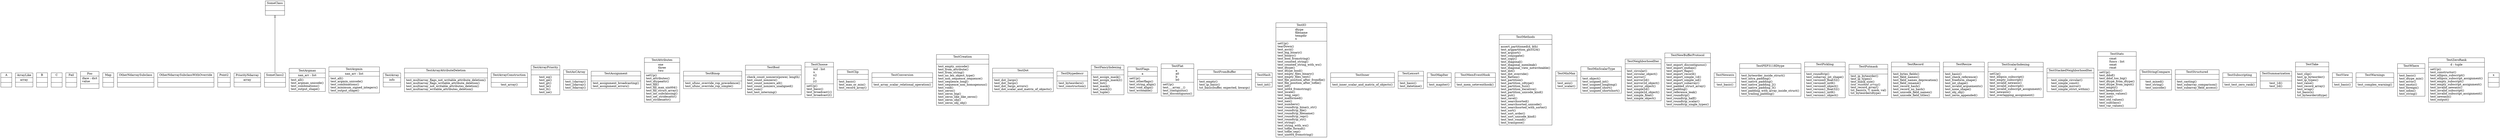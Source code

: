 digraph "classes_2" {
rankdir=BT
charset="utf-8"
"test_multiarray.TestMethods.test_dot_override.A" [color="black", fontcolor="black", label=<{A|<br ALIGN="LEFT"/>|}>, shape="record", style="solid"];
"test_multiarray.test_array_interface.ArrayLike" [color="black", fontcolor="black", label=<{ArrayLike|array<br ALIGN="LEFT"/>|}>, shape="record", style="solid"];
"test_multiarray.TestMethods.test_dot_override.B" [color="black", fontcolor="black", label=<{B|<br ALIGN="LEFT"/>|}>, shape="record", style="solid"];
"test_multiarray.TestAssignment.test_assignment_errors.C" [color="black", fontcolor="black", label=<{C|<br ALIGN="LEFT"/>|}>, shape="record", style="solid"];
"test_multiarray.TestCreation.test_non_sequence_sequence.Fail" [color="black", fontcolor="black", label=<{Fail|<br ALIGN="LEFT"/>|}>, shape="record", style="solid"];
"test_multiarray.test_array_interface.Foo" [color="black", fontcolor="black", label=<{Foo|iface : dict<br ALIGN="LEFT"/>value<br ALIGN="LEFT"/>|}>, shape="record", style="solid"];
"test_multiarray.TestCreation.test_non_sequence_sequence.Map" [color="black", fontcolor="black", label=<{Map|<br ALIGN="LEFT"/>|}>, shape="record", style="solid"];
"test_multiarray.TestBinop.test_ufunc_override_rop_precedence.OtherNdarraySubclass" [color="black", fontcolor="black", label=<{OtherNdarraySubclass|<br ALIGN="LEFT"/>|}>, shape="record", style="solid"];
"test_multiarray.TestBinop.test_ufunc_override_rop_precedence.OtherNdarraySubclassWithOverride" [color="black", fontcolor="black", label=<{OtherNdarraySubclassWithOverride|<br ALIGN="LEFT"/>|}>, shape="record", style="solid"];
"test_multiarray.TestCreation.test_no_len_object_type.Point2" [color="black", fontcolor="black", label=<{Point2|<br ALIGN="LEFT"/>|}>, shape="record", style="solid"];
"test_multiarray.PriorityNdarray" [color="black", fontcolor="black", label=<{PriorityNdarray|array<br ALIGN="LEFT"/>|}>, shape="record", style="solid"];
"test_multiarray.TestBinop.test_ufunc_override_rop_simple.SomeClass" [color="black", fontcolor="black", label=<{SomeClass|<br ALIGN="LEFT"/>|}>, shape="record", style="solid"];
"test_multiarray.TestBinop.test_ufunc_override_rop_simple.SomeClass2" [color="black", fontcolor="black", label=<{SomeClass2|<br ALIGN="LEFT"/>|}>, shape="record", style="solid"];
"test_multiarray.TestArgmax" [color="black", fontcolor="black", label=<{TestArgmax|nan_arr : list<br ALIGN="LEFT"/>|test_all()<br ALIGN="LEFT"/>test_argmax_unicode()<br ALIGN="LEFT"/>test_combinations()<br ALIGN="LEFT"/>test_output_shape()<br ALIGN="LEFT"/>}>, shape="record", style="solid"];
"test_multiarray.TestArgmin" [color="black", fontcolor="black", label=<{TestArgmin|nan_arr : list<br ALIGN="LEFT"/>|test_all()<br ALIGN="LEFT"/>test_argmin_unicode()<br ALIGN="LEFT"/>test_combinations()<br ALIGN="LEFT"/>test_minimum_signed_integers()<br ALIGN="LEFT"/>test_output_shape()<br ALIGN="LEFT"/>}>, shape="record", style="solid"];
"test_multiarray.TestStats.test_subclass.TestArray" [color="black", fontcolor="black", label=<{TestArray|info<br ALIGN="LEFT"/>|}>, shape="record", style="solid"];
"test_multiarray.TestArrayAttributeDeletion" [color="black", fontcolor="black", label=<{TestArrayAttributeDeletion|<br ALIGN="LEFT"/>|test_multiarray_flags_not_writable_attribute_deletion()<br ALIGN="LEFT"/>test_multiarray_flags_writable_attribute_deletion()<br ALIGN="LEFT"/>test_multiarray_not_writable_attributes_deletion()<br ALIGN="LEFT"/>test_multiarray_writable_attributes_deletion()<br ALIGN="LEFT"/>}>, shape="record", style="solid"];
"test_multiarray.TestArrayConstruction" [color="black", fontcolor="black", label=<{TestArrayConstruction|<br ALIGN="LEFT"/>|test_array()<br ALIGN="LEFT"/>}>, shape="record", style="solid"];
"test_multiarray.TestArrayPriority" [color="black", fontcolor="black", label=<{TestArrayPriority|<br ALIGN="LEFT"/>|test_eq()<br ALIGN="LEFT"/>test_ge()<br ALIGN="LEFT"/>test_gt()<br ALIGN="LEFT"/>test_le()<br ALIGN="LEFT"/>test_lt()<br ALIGN="LEFT"/>test_ne()<br ALIGN="LEFT"/>}>, shape="record", style="solid"];
"test_multiarray.TestAsCArray" [color="black", fontcolor="black", label=<{TestAsCArray|<br ALIGN="LEFT"/>|test_1darray()<br ALIGN="LEFT"/>test_2darray()<br ALIGN="LEFT"/>test_3darray()<br ALIGN="LEFT"/>}>, shape="record", style="solid"];
"test_multiarray.TestAssignment" [color="black", fontcolor="black", label=<{TestAssignment|<br ALIGN="LEFT"/>|test_assignment_broadcasting()<br ALIGN="LEFT"/>test_assignment_errors()<br ALIGN="LEFT"/>}>, shape="record", style="solid"];
"test_multiarray.TestAttributes" [color="black", fontcolor="black", label=<{TestAttributes|one<br ALIGN="LEFT"/>three<br ALIGN="LEFT"/>two<br ALIGN="LEFT"/>|setUp()<br ALIGN="LEFT"/>test_attributes()<br ALIGN="LEFT"/>test_dtypeattr()<br ALIGN="LEFT"/>test_fill()<br ALIGN="LEFT"/>test_fill_max_uint64()<br ALIGN="LEFT"/>test_fill_struct_array()<br ALIGN="LEFT"/>test_int_subclassing()<br ALIGN="LEFT"/>test_set_stridesattr()<br ALIGN="LEFT"/>test_stridesattr()<br ALIGN="LEFT"/>}>, shape="record", style="solid"];
"test_multiarray.TestBinop" [color="black", fontcolor="black", label=<{TestBinop|<br ALIGN="LEFT"/>|test_ufunc_override_rop_precedence()<br ALIGN="LEFT"/>test_ufunc_override_rop_simple()<br ALIGN="LEFT"/>}>, shape="record", style="solid"];
"test_multiarray.TestBool" [color="black", fontcolor="black", label=<{TestBool|<br ALIGN="LEFT"/>|check_count_nonzero(power, length)<br ALIGN="LEFT"/>test_count_nonzero()<br ALIGN="LEFT"/>test_count_nonzero_all()<br ALIGN="LEFT"/>test_count_nonzero_unaligned()<br ALIGN="LEFT"/>test_sum()<br ALIGN="LEFT"/>test_test_interning()<br ALIGN="LEFT"/>}>, shape="record", style="solid"];
"test_multiarray.TestChoose" [color="black", fontcolor="black", label=<{TestChoose|ind : list<br ALIGN="LEFT"/>x<br ALIGN="LEFT"/>x2<br ALIGN="LEFT"/>y<br ALIGN="LEFT"/>y2<br ALIGN="LEFT"/>|setUp()<br ALIGN="LEFT"/>test_basic()<br ALIGN="LEFT"/>test_broadcast1()<br ALIGN="LEFT"/>test_broadcast2()<br ALIGN="LEFT"/>}>, shape="record", style="solid"];
"test_multiarray.TestClip" [color="black", fontcolor="black", label=<{TestClip|<br ALIGN="LEFT"/>|test_basic()<br ALIGN="LEFT"/>test_max_or_min()<br ALIGN="LEFT"/>test_record_array()<br ALIGN="LEFT"/>}>, shape="record", style="solid"];
"test_multiarray.TestConversion" [color="black", fontcolor="black", label=<{TestConversion|<br ALIGN="LEFT"/>|test_array_scalar_relational_operation()<br ALIGN="LEFT"/>}>, shape="record", style="solid"];
"test_multiarray.TestCreation" [color="black", fontcolor="black", label=<{TestCreation|<br ALIGN="LEFT"/>|test_empty_unicode()<br ALIGN="LEFT"/>test_from_attribute()<br ALIGN="LEFT"/>test_from_string()<br ALIGN="LEFT"/>test_no_len_object_type()<br ALIGN="LEFT"/>test_non_sequence_sequence()<br ALIGN="LEFT"/>test_sequence_long()<br ALIGN="LEFT"/>test_sequence_non_homogenous()<br ALIGN="LEFT"/>test_void()<br ALIGN="LEFT"/>test_zeros()<br ALIGN="LEFT"/>test_zeros_big()<br ALIGN="LEFT"/>test_zeros_like_like_zeros()<br ALIGN="LEFT"/>test_zeros_obj()<br ALIGN="LEFT"/>test_zeros_obj_obj()<br ALIGN="LEFT"/>}>, shape="record", style="solid"];
"test_multiarray.TestDot" [color="black", fontcolor="black", label=<{TestDot|<br ALIGN="LEFT"/>|test_dot_2args()<br ALIGN="LEFT"/>test_dot_3args()<br ALIGN="LEFT"/>test_dot_3args_errors()<br ALIGN="LEFT"/>test_dot_scalar_and_matrix_of_objects()<br ALIGN="LEFT"/>}>, shape="record", style="solid"];
"test_multiarray.TestDtypedescr" [color="black", fontcolor="black", label=<{TestDtypedescr|<br ALIGN="LEFT"/>|test_byteorders()<br ALIGN="LEFT"/>test_construction()<br ALIGN="LEFT"/>}>, shape="record", style="solid"];
"test_multiarray.TestFancyIndexing" [color="black", fontcolor="black", label=<{TestFancyIndexing|<br ALIGN="LEFT"/>|test_assign_mask()<br ALIGN="LEFT"/>test_assign_mask2()<br ALIGN="LEFT"/>test_list()<br ALIGN="LEFT"/>test_mask()<br ALIGN="LEFT"/>test_mask2()<br ALIGN="LEFT"/>test_tuple()<br ALIGN="LEFT"/>}>, shape="record", style="solid"];
"test_multiarray.TestFlags" [color="black", fontcolor="black", label=<{TestFlags|a<br ALIGN="LEFT"/>|setUp()<br ALIGN="LEFT"/>test_otherflags()<br ALIGN="LEFT"/>test_string_align()<br ALIGN="LEFT"/>test_void_align()<br ALIGN="LEFT"/>test_writeable()<br ALIGN="LEFT"/>}>, shape="record", style="solid"];
"test_multiarray.TestFlat" [color="black", fontcolor="black", label=<{TestFlat|a<br ALIGN="LEFT"/>a0<br ALIGN="LEFT"/>b<br ALIGN="LEFT"/>b0<br ALIGN="LEFT"/>|setUp()<br ALIGN="LEFT"/>test___array__()<br ALIGN="LEFT"/>test_contiguous()<br ALIGN="LEFT"/>test_discontiguous()<br ALIGN="LEFT"/>}>, shape="record", style="solid"];
"test_multiarray.TestFromBuffer" [color="black", fontcolor="black", label=<{TestFromBuffer|<br ALIGN="LEFT"/>|test_empty()<br ALIGN="LEFT"/>test_ip_basic()<br ALIGN="LEFT"/>tst_basic(buffer, expected, kwargs)<br ALIGN="LEFT"/>}>, shape="record", style="solid"];
"test_multiarray.TestHash" [color="black", fontcolor="black", label=<{TestHash|<br ALIGN="LEFT"/>|test_int()<br ALIGN="LEFT"/>}>, shape="record", style="solid"];
"test_multiarray.TestIO" [color="black", fontcolor="black", label=<{TestIO|dtype<br ALIGN="LEFT"/>filename<br ALIGN="LEFT"/>tempdir<br ALIGN="LEFT"/>x<br ALIGN="LEFT"/>|setUp()<br ALIGN="LEFT"/>tearDown()<br ALIGN="LEFT"/>test_ascii()<br ALIGN="LEFT"/>test_big_binary()<br ALIGN="LEFT"/>test_binary()<br ALIGN="LEFT"/>test_bool_fromstring()<br ALIGN="LEFT"/>test_counted_string()<br ALIGN="LEFT"/>test_counted_string_with_ws()<br ALIGN="LEFT"/>test_dtype()<br ALIGN="LEFT"/>test_dtype_bool()<br ALIGN="LEFT"/>test_empty_files_binary()<br ALIGN="LEFT"/>test_empty_files_text()<br ALIGN="LEFT"/>test_file_position_after_fromfile()<br ALIGN="LEFT"/>test_file_position_after_tofile()<br ALIGN="LEFT"/>test_inf()<br ALIGN="LEFT"/>test_int64_fromstring()<br ALIGN="LEFT"/>test_locale()<br ALIGN="LEFT"/>test_long_sep()<br ALIGN="LEFT"/>test_malformed()<br ALIGN="LEFT"/>test_nan()<br ALIGN="LEFT"/>test_numbers()<br ALIGN="LEFT"/>test_roundtrip_binary_str()<br ALIGN="LEFT"/>test_roundtrip_file()<br ALIGN="LEFT"/>test_roundtrip_filename()<br ALIGN="LEFT"/>test_roundtrip_repr()<br ALIGN="LEFT"/>test_roundtrip_str()<br ALIGN="LEFT"/>test_string()<br ALIGN="LEFT"/>test_string_with_ws()<br ALIGN="LEFT"/>test_tofile_format()<br ALIGN="LEFT"/>test_tofile_sep()<br ALIGN="LEFT"/>test_uint64_fromstring()<br ALIGN="LEFT"/>}>, shape="record", style="solid"];
"test_multiarray.TestInner" [color="black", fontcolor="black", label=<{TestInner|<br ALIGN="LEFT"/>|test_inner_scalar_and_matrix_of_objects()<br ALIGN="LEFT"/>}>, shape="record", style="solid"];
"test_multiarray.TestLexsort" [color="black", fontcolor="black", label=<{TestLexsort|<br ALIGN="LEFT"/>|test_basic()<br ALIGN="LEFT"/>test_datetime()<br ALIGN="LEFT"/>}>, shape="record", style="solid"];
"test_multiarray.TestMapIter" [color="black", fontcolor="black", label=<{TestMapIter|<br ALIGN="LEFT"/>|test_mapiter()<br ALIGN="LEFT"/>}>, shape="record", style="solid"];
"test_multiarray.TestMemEventHook" [color="black", fontcolor="black", label=<{TestMemEventHook|<br ALIGN="LEFT"/>|test_mem_seteventhook()<br ALIGN="LEFT"/>}>, shape="record", style="solid"];
"test_multiarray.TestMethods" [color="black", fontcolor="black", label=<{TestMethods|<br ALIGN="LEFT"/>|assert_partitioned(d, kth)<br ALIGN="LEFT"/>test_argpartition_gh5524()<br ALIGN="LEFT"/>test_argsort()<br ALIGN="LEFT"/>test_conjugate()<br ALIGN="LEFT"/>test_copy()<br ALIGN="LEFT"/>test_diagonal()<br ALIGN="LEFT"/>test_diagonal_memleak()<br ALIGN="LEFT"/>test_diagonal_view_notwriteable()<br ALIGN="LEFT"/>test_dot()<br ALIGN="LEFT"/>test_dot_override()<br ALIGN="LEFT"/>test_flatten()<br ALIGN="LEFT"/>test_partition()<br ALIGN="LEFT"/>test_partition_cdtype()<br ALIGN="LEFT"/>test_partition_fuzz()<br ALIGN="LEFT"/>test_partition_iterative()<br ALIGN="LEFT"/>test_partition_unicode_kind()<br ALIGN="LEFT"/>test_put()<br ALIGN="LEFT"/>test_ravel()<br ALIGN="LEFT"/>test_searchsorted()<br ALIGN="LEFT"/>test_searchsorted_unicode()<br ALIGN="LEFT"/>test_searchsorted_with_sorter()<br ALIGN="LEFT"/>test_sort()<br ALIGN="LEFT"/>test_sort_order()<br ALIGN="LEFT"/>test_sort_unicode_kind()<br ALIGN="LEFT"/>test_test_round()<br ALIGN="LEFT"/>test_transpose()<br ALIGN="LEFT"/>}>, shape="record", style="solid"];
"test_multiarray.TestMinMax" [color="black", fontcolor="black", label=<{TestMinMax|<br ALIGN="LEFT"/>|test_axis()<br ALIGN="LEFT"/>test_scalar()<br ALIGN="LEFT"/>}>, shape="record", style="solid"];
"test_multiarray.TestMinScalarType" [color="black", fontcolor="black", label=<{TestMinScalarType|<br ALIGN="LEFT"/>|test_object()<br ALIGN="LEFT"/>test_usigned_int()<br ALIGN="LEFT"/>test_usigned_longlong()<br ALIGN="LEFT"/>test_usigned_short()<br ALIGN="LEFT"/>test_usigned_shortshort()<br ALIGN="LEFT"/>}>, shape="record", style="solid"];
"test_multiarray.TestNeighborhoodIter" [color="black", fontcolor="black", label=<{TestNeighborhoodIter|<br ALIGN="LEFT"/>|test_circular()<br ALIGN="LEFT"/>test_circular_object()<br ALIGN="LEFT"/>test_mirror()<br ALIGN="LEFT"/>test_mirror2d()<br ALIGN="LEFT"/>test_mirror2d_object()<br ALIGN="LEFT"/>test_mirror_object()<br ALIGN="LEFT"/>test_simple2d()<br ALIGN="LEFT"/>test_simple2d_object()<br ALIGN="LEFT"/>test_simple_float()<br ALIGN="LEFT"/>test_simple_object()<br ALIGN="LEFT"/>}>, shape="record", style="solid"];
"test_multiarray.TestNewBufferProtocol" [color="black", fontcolor="black", label=<{TestNewBufferProtocol|<br ALIGN="LEFT"/>|test_export_discontiguous()<br ALIGN="LEFT"/>test_export_endian()<br ALIGN="LEFT"/>test_export_flags()<br ALIGN="LEFT"/>test_export_record()<br ALIGN="LEFT"/>test_export_simple_1d()<br ALIGN="LEFT"/>test_export_simple_nd()<br ALIGN="LEFT"/>test_export_subarray()<br ALIGN="LEFT"/>test_padded_struct_array()<br ALIGN="LEFT"/>test_padding()<br ALIGN="LEFT"/>test_reference_leak()<br ALIGN="LEFT"/>test_roundtrip()<br ALIGN="LEFT"/>test_roundtrip_half()<br ALIGN="LEFT"/>test_roundtrip_scalar()<br ALIGN="LEFT"/>test_roundtrip_single_types()<br ALIGN="LEFT"/>}>, shape="record", style="solid"];
"test_multiarray.TestNewaxis" [color="black", fontcolor="black", label=<{TestNewaxis|<br ALIGN="LEFT"/>|test_basic()<br ALIGN="LEFT"/>}>, shape="record", style="solid"];
"test_multiarray.TestPEP3118Dtype" [color="black", fontcolor="black", label=<{TestPEP3118Dtype|<br ALIGN="LEFT"/>|test_byteorder_inside_struct()<br ALIGN="LEFT"/>test_intra_padding()<br ALIGN="LEFT"/>test_native_padding()<br ALIGN="LEFT"/>test_native_padding_2()<br ALIGN="LEFT"/>test_native_padding_3()<br ALIGN="LEFT"/>test_padding_with_array_inside_struct()<br ALIGN="LEFT"/>test_trailing_padding()<br ALIGN="LEFT"/>}>, shape="record", style="solid"];
"test_multiarray.TestPickling" [color="black", fontcolor="black", label=<{TestPickling|<br ALIGN="LEFT"/>|test_roundtrip()<br ALIGN="LEFT"/>test_subarray_int_shape()<br ALIGN="LEFT"/>test_version0_float32()<br ALIGN="LEFT"/>test_version0_int8()<br ALIGN="LEFT"/>test_version0_object()<br ALIGN="LEFT"/>test_version1_float32()<br ALIGN="LEFT"/>test_version1_int8()<br ALIGN="LEFT"/>test_version1_object()<br ALIGN="LEFT"/>}>, shape="record", style="solid"];
"test_multiarray.TestPutmask" [color="black", fontcolor="black", label=<{TestPutmask|<br ALIGN="LEFT"/>|test_ip_byteorder()<br ALIGN="LEFT"/>test_ip_types()<br ALIGN="LEFT"/>test_mask_size()<br ALIGN="LEFT"/><I>test_masked_array</I>()<br ALIGN="LEFT"/>test_record_array()<br ALIGN="LEFT"/>tst_basic(x, T, mask, val)<br ALIGN="LEFT"/>tst_byteorder(dtype)<br ALIGN="LEFT"/>}>, shape="record", style="solid"];
"test_multiarray.TestRecord" [color="black", fontcolor="black", label=<{TestRecord|<br ALIGN="LEFT"/>|test_bytes_fields()<br ALIGN="LEFT"/>test_field_names()<br ALIGN="LEFT"/>test_field_names_deprecation()<br ALIGN="LEFT"/>test_field_rename()<br ALIGN="LEFT"/>test_record_hash()<br ALIGN="LEFT"/>test_record_no_hash()<br ALIGN="LEFT"/>test_unicode_field_names()<br ALIGN="LEFT"/>test_unicode_field_titles()<br ALIGN="LEFT"/>}>, shape="record", style="solid"];
"test_multiarray.TestResize" [color="black", fontcolor="black", label=<{TestResize|<br ALIGN="LEFT"/>|test_basic()<br ALIGN="LEFT"/>test_check_reference()<br ALIGN="LEFT"/>test_freeform_shape()<br ALIGN="LEFT"/>test_int_shape()<br ALIGN="LEFT"/>test_invalid_arguements()<br ALIGN="LEFT"/>test_none_shape()<br ALIGN="LEFT"/>test_obj_obj()<br ALIGN="LEFT"/>test_zeros_appended()<br ALIGN="LEFT"/>}>, shape="record", style="solid"];
"test_multiarray.TestScalarIndexing" [color="black", fontcolor="black", label=<{TestScalarIndexing|d<br ALIGN="LEFT"/>|setUp()<br ALIGN="LEFT"/>test_ellipsis_subscript()<br ALIGN="LEFT"/>test_empty_subscript()<br ALIGN="LEFT"/>test_invalid_newaxis()<br ALIGN="LEFT"/>test_invalid_subscript()<br ALIGN="LEFT"/>test_invalid_subscript_assignment()<br ALIGN="LEFT"/>test_newaxis()<br ALIGN="LEFT"/>test_overlapping_assignment()<br ALIGN="LEFT"/>}>, shape="record", style="solid"];
"test_multiarray.TestStackedNeighborhoodIter" [color="black", fontcolor="black", label=<{TestStackedNeighborhoodIter|<br ALIGN="LEFT"/>|test_simple_circular()<br ALIGN="LEFT"/>test_simple_const()<br ALIGN="LEFT"/>test_simple_mirror()<br ALIGN="LEFT"/>test_simple_strict_within()<br ALIGN="LEFT"/>}>, shape="record", style="solid"];
"test_multiarray.TestStats" [color="black", fontcolor="black", label=<{TestStats|cmat<br ALIGN="LEFT"/>funcs : list<br ALIGN="LEFT"/>omat<br ALIGN="LEFT"/>rmat<br ALIGN="LEFT"/>|setUp()<br ALIGN="LEFT"/>test_ddof()<br ALIGN="LEFT"/>test_ddof_too_big()<br ALIGN="LEFT"/>test_dtype_from_dtype()<br ALIGN="LEFT"/>test_dtype_from_input()<br ALIGN="LEFT"/>test_empty()<br ALIGN="LEFT"/>test_keepdims()<br ALIGN="LEFT"/>test_mean_values()<br ALIGN="LEFT"/>test_out()<br ALIGN="LEFT"/>test_std_values()<br ALIGN="LEFT"/>test_subclass()<br ALIGN="LEFT"/>test_var_values()<br ALIGN="LEFT"/>}>, shape="record", style="solid"];
"test_multiarray.TestStringCompare" [color="black", fontcolor="black", label=<{TestStringCompare|<br ALIGN="LEFT"/>|test_mixed()<br ALIGN="LEFT"/>test_string()<br ALIGN="LEFT"/>test_unicode()<br ALIGN="LEFT"/>}>, shape="record", style="solid"];
"test_multiarray.TestStructured" [color="black", fontcolor="black", label=<{TestStructured|<br ALIGN="LEFT"/>|test_casting()<br ALIGN="LEFT"/>test_subarray_comparison()<br ALIGN="LEFT"/>test_subarray_field_access()<br ALIGN="LEFT"/>}>, shape="record", style="solid"];
"test_multiarray.TestSubscripting" [color="black", fontcolor="black", label=<{TestSubscripting|<br ALIGN="LEFT"/>|test_test_zero_rank()<br ALIGN="LEFT"/>}>, shape="record", style="solid"];
"test_multiarray.TestSummarization" [color="black", fontcolor="black", label=<{TestSummarization|<br ALIGN="LEFT"/>|test_1d()<br ALIGN="LEFT"/>test_2d()<br ALIGN="LEFT"/>}>, shape="record", style="solid"];
"test_multiarray.TestTake" [color="black", fontcolor="black", label=<{TestTake|<br ALIGN="LEFT"/>|test_clip()<br ALIGN="LEFT"/>test_ip_byteorder()<br ALIGN="LEFT"/>test_ip_types()<br ALIGN="LEFT"/>test_raise()<br ALIGN="LEFT"/>test_record_array()<br ALIGN="LEFT"/>test_wrap()<br ALIGN="LEFT"/>tst_basic(x)<br ALIGN="LEFT"/>tst_byteorder(dtype)<br ALIGN="LEFT"/>}>, shape="record", style="solid"];
"test_multiarray.TestView" [color="black", fontcolor="black", label=<{TestView|<br ALIGN="LEFT"/>|test_basic()<br ALIGN="LEFT"/>}>, shape="record", style="solid"];
"test_multiarray.TestWarnings" [color="black", fontcolor="black", label=<{TestWarnings|<br ALIGN="LEFT"/>|test_complex_warning()<br ALIGN="LEFT"/>}>, shape="record", style="solid"];
"test_multiarray.TestWhere" [color="black", fontcolor="black", label=<{TestWhere|<br ALIGN="LEFT"/>|test_basic()<br ALIGN="LEFT"/>test_dtype_mix()<br ALIGN="LEFT"/>test_error()<br ALIGN="LEFT"/>test_exotic()<br ALIGN="LEFT"/>test_foreign()<br ALIGN="LEFT"/>test_ndim()<br ALIGN="LEFT"/>test_string()<br ALIGN="LEFT"/>}>, shape="record", style="solid"];
"test_multiarray.TestZeroRank" [color="black", fontcolor="black", label=<{TestZeroRank|d : tuple<br ALIGN="LEFT"/>|setUp()<br ALIGN="LEFT"/>test_constructor()<br ALIGN="LEFT"/>test_ellipsis_subscript()<br ALIGN="LEFT"/>test_ellipsis_subscript_assignment()<br ALIGN="LEFT"/>test_empty_subscript()<br ALIGN="LEFT"/>test_empty_subscript_assignment()<br ALIGN="LEFT"/>test_invalid_newaxis()<br ALIGN="LEFT"/>test_invalid_subscript()<br ALIGN="LEFT"/>test_invalid_subscript_assignment()<br ALIGN="LEFT"/>test_newaxis()<br ALIGN="LEFT"/>test_output()<br ALIGN="LEFT"/>}>, shape="record", style="solid"];
"test_multiarray.TestCreation.test_from_attribute.x" [color="black", fontcolor="black", label=<{x|<br ALIGN="LEFT"/>|}>, shape="record", style="solid"];
"test_multiarray.TestBinop.test_ufunc_override_rop_simple.SomeClass2" -> "test_multiarray.TestBinop.test_ufunc_override_rop_simple.SomeClass" [arrowhead="empty", arrowtail="none"];
}
